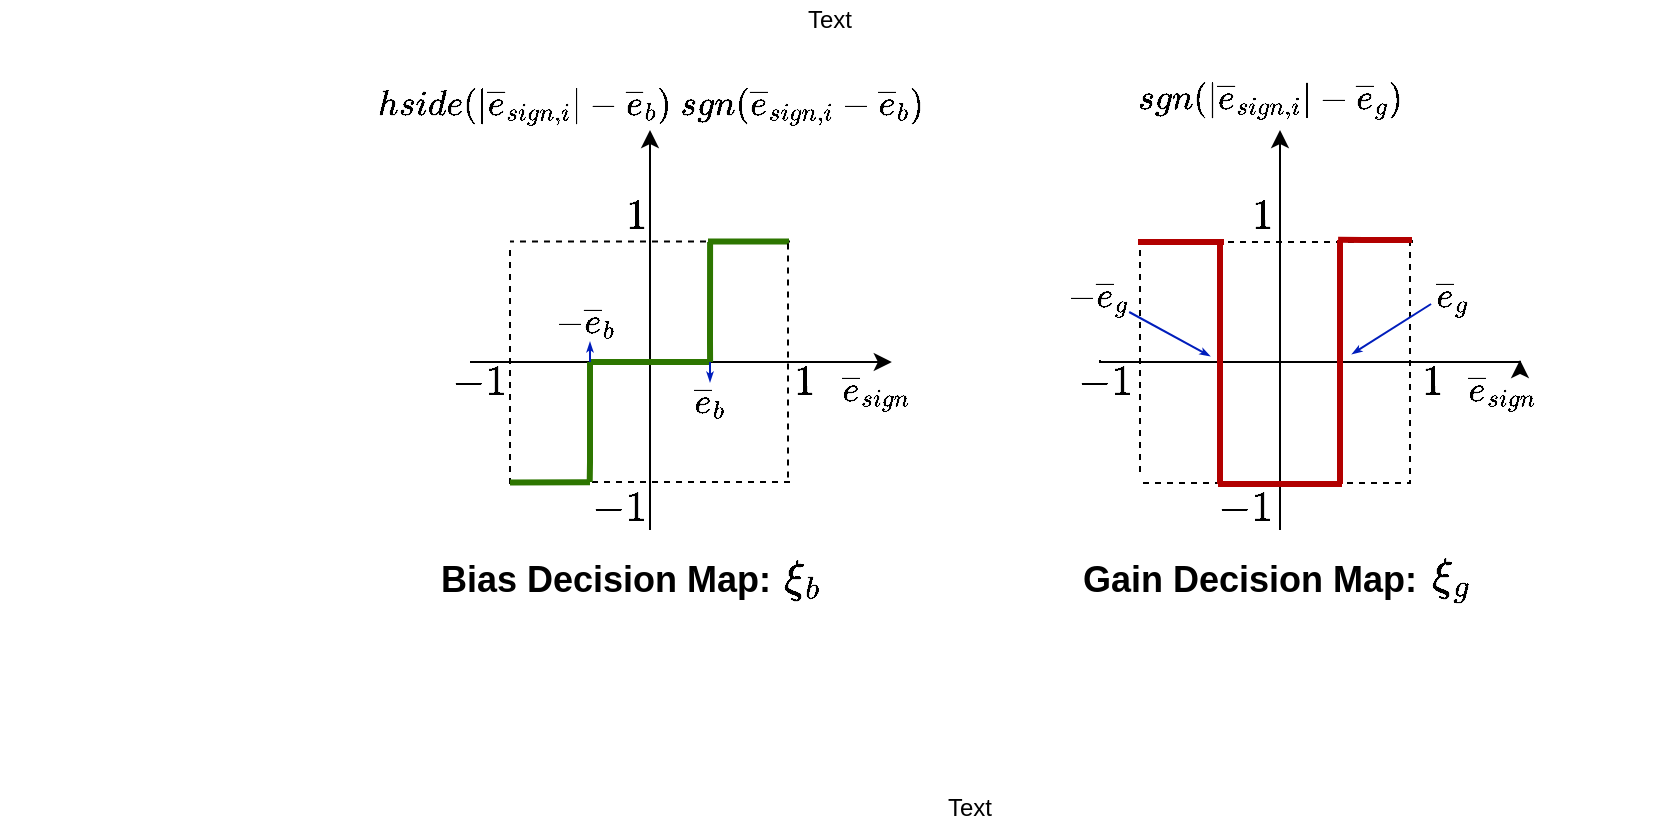 <mxfile pages="1" version="11.2.8" type="device"><diagram id="ks-9izx1eAitVwKT6c3p" name="Page-1"><mxGraphModel dx="1863" dy="388" grid="1" gridSize="10" guides="1" tooltips="1" connect="1" arrows="1" fold="1" page="1" pageScale="1" pageWidth="1169" pageHeight="827" math="1" shadow="0"><root><mxCell id="0"/><mxCell id="1" parent="0"/><mxCell id="andZG47ea16dDcjKuhQ_-35" style="edgeStyle=orthogonalEdgeStyle;rounded=0;html=1;startArrow=none;startFill=0;endArrow=classic;endFill=1;jettySize=auto;orthogonalLoop=1;fillColor=#1ba1e2;strokeColor=#000000;" parent="1" edge="1"><mxGeometry relative="1" as="geometry"><mxPoint x="299" y="117" as="targetPoint"/><mxPoint x="299" y="317" as="sourcePoint"/><Array as="points"><mxPoint x="299" y="163"/></Array></mxGeometry></mxCell><mxCell id="8yise2E9f70XD0ze3Nld-13" style="edgeStyle=orthogonalEdgeStyle;rounded=0;html=1;startArrow=none;startFill=0;endArrow=classic;endFill=1;jettySize=auto;orthogonalLoop=1;fillColor=#1ba1e2;strokeColor=#000000;" parent="1" edge="1"><mxGeometry relative="1" as="geometry"><mxPoint x="419.914" y="233" as="targetPoint"/><mxPoint x="209" y="233" as="sourcePoint"/><Array as="points"><mxPoint x="259" y="233"/><mxPoint x="259" y="233"/></Array></mxGeometry></mxCell><mxCell id="8yise2E9f70XD0ze3Nld-10" style="edgeStyle=orthogonalEdgeStyle;rounded=0;orthogonalLoop=1;jettySize=auto;html=1;fillColor=#f5f5f5;strokeColor=#000000;endArrow=none;endFill=0;startArrow=none;startFill=0;gradientColor=#b3b3b3;dashed=1;" parent="1" edge="1"><mxGeometry relative="1" as="geometry"><mxPoint x="229" y="172.786" as="targetPoint"/><Array as="points"><mxPoint x="249" y="173"/><mxPoint x="249" y="173"/></Array><mxPoint x="369" y="172.786" as="sourcePoint"/></mxGeometry></mxCell><mxCell id="8yise2E9f70XD0ze3Nld-11" style="edgeStyle=orthogonalEdgeStyle;rounded=0;orthogonalLoop=1;jettySize=auto;html=1;fillColor=#f5f5f5;strokeColor=#000000;endArrow=none;endFill=0;startArrow=none;startFill=0;gradientColor=#b3b3b3;dashed=1;" parent="1" edge="1"><mxGeometry relative="1" as="geometry"><mxPoint x="229" y="297" as="targetPoint"/><Array as="points"><mxPoint x="229" y="247"/><mxPoint x="229" y="247"/></Array><mxPoint x="229" y="177" as="sourcePoint"/></mxGeometry></mxCell><mxCell id="8yise2E9f70XD0ze3Nld-9" style="edgeStyle=orthogonalEdgeStyle;rounded=0;orthogonalLoop=1;jettySize=auto;html=1;fillColor=#f5f5f5;strokeColor=#000000;endArrow=none;endFill=0;startArrow=none;startFill=0;gradientColor=#b3b3b3;dashed=1;" parent="1" edge="1"><mxGeometry relative="1" as="geometry"><mxPoint x="228.793" y="293.466" as="targetPoint"/><Array as="points"><mxPoint x="249" y="293.5"/><mxPoint x="249" y="293.5"/></Array><mxPoint x="369" y="293" as="sourcePoint"/></mxGeometry></mxCell><mxCell id="andZG47ea16dDcjKuhQ_-77" style="edgeStyle=orthogonalEdgeStyle;rounded=0;orthogonalLoop=1;jettySize=auto;html=1;fillColor=#60a917;strokeColor=#2D7600;endArrow=none;endFill=0;startArrow=none;startFill=0;strokeWidth=3;" parent="1" edge="1"><mxGeometry relative="1" as="geometry"><mxPoint x="229" y="293" as="targetPoint"/><Array as="points"><mxPoint x="229" y="293"/><mxPoint x="229" y="293"/></Array><mxPoint x="269" y="293.167" as="sourcePoint"/></mxGeometry></mxCell><mxCell id="andZG47ea16dDcjKuhQ_-76" value="&lt;font size=&quot;1&quot;&gt;&lt;b style=&quot;font-size: 15px&quot;&gt;$$\overline{e}_{sign}$$&lt;/b&gt;&lt;/font&gt;" style="text;html=1;strokeColor=none;fillColor=none;align=center;verticalAlign=middle;whiteSpace=wrap;rounded=0;" parent="1" vertex="1"><mxGeometry x="401.533" y="242" width="20" height="12" as="geometry"/></mxCell><mxCell id="andZG47ea16dDcjKuhQ_-120" value="&lt;b&gt;&lt;font style=&quot;font-size: 18px&quot;&gt;Bias Decision Map:&lt;/font&gt;&lt;/b&gt;" style="text;html=1;strokeColor=none;fillColor=none;align=center;verticalAlign=middle;whiteSpace=wrap;rounded=0;" parent="1" vertex="1"><mxGeometry x="192" y="332" width="170" height="20" as="geometry"/></mxCell><mxCell id="8yise2E9f70XD0ze3Nld-2" style="edgeStyle=orthogonalEdgeStyle;rounded=0;orthogonalLoop=1;jettySize=auto;html=1;fillColor=#60a917;strokeColor=#2D7600;endArrow=none;endFill=0;startArrow=none;startFill=0;strokeWidth=3;" parent="1" edge="1"><mxGeometry relative="1" as="geometry"><mxPoint x="268.857" y="293" as="targetPoint"/><Array as="points"><mxPoint x="269" y="283"/></Array><mxPoint x="269" y="233" as="sourcePoint"/></mxGeometry></mxCell><mxCell id="8yise2E9f70XD0ze3Nld-3" style="edgeStyle=orthogonalEdgeStyle;rounded=0;orthogonalLoop=1;jettySize=auto;html=1;fillColor=#60a917;strokeColor=#2D7600;endArrow=none;endFill=0;startArrow=none;startFill=0;strokeWidth=3;" parent="1" edge="1"><mxGeometry relative="1" as="geometry"><mxPoint x="269" y="233" as="targetPoint"/><Array as="points"><mxPoint x="289" y="233"/><mxPoint x="289" y="233"/></Array><mxPoint x="329" y="233" as="sourcePoint"/></mxGeometry></mxCell><mxCell id="8yise2E9f70XD0ze3Nld-5" style="edgeStyle=orthogonalEdgeStyle;rounded=0;orthogonalLoop=1;jettySize=auto;html=1;fillColor=#60a917;strokeColor=#2D7600;endArrow=none;endFill=0;startArrow=none;startFill=0;strokeWidth=3;" parent="1" edge="1"><mxGeometry relative="1" as="geometry"><mxPoint x="329.048" y="232.952" as="targetPoint"/><Array as="points"><mxPoint x="329" y="223"/></Array><mxPoint x="329.048" y="172.952" as="sourcePoint"/></mxGeometry></mxCell><mxCell id="8yise2E9f70XD0ze3Nld-6" style="edgeStyle=orthogonalEdgeStyle;rounded=0;orthogonalLoop=1;jettySize=auto;html=1;fillColor=#60a917;strokeColor=#2D7600;endArrow=none;endFill=0;startArrow=none;startFill=0;strokeWidth=3;" parent="1" edge="1"><mxGeometry relative="1" as="geometry"><mxPoint x="328" y="172.786" as="targetPoint"/><Array as="points"><mxPoint x="349" y="172.5"/><mxPoint x="349" y="172.5"/></Array><mxPoint x="368.5" y="172.786" as="sourcePoint"/></mxGeometry></mxCell><mxCell id="8yise2E9f70XD0ze3Nld-12" style="edgeStyle=orthogonalEdgeStyle;rounded=0;orthogonalLoop=1;jettySize=auto;html=1;fillColor=#f5f5f5;strokeColor=#000000;endArrow=none;endFill=0;startArrow=none;startFill=0;gradientColor=#b3b3b3;dashed=1;" parent="1" edge="1"><mxGeometry relative="1" as="geometry"><mxPoint x="368" y="293.786" as="targetPoint"/><Array as="points"><mxPoint x="368" y="243.5"/><mxPoint x="368" y="243.5"/></Array><mxPoint x="368" y="173.786" as="sourcePoint"/></mxGeometry></mxCell><mxCell id="8yise2E9f70XD0ze3Nld-14" value="&lt;b&gt;&lt;font style=&quot;font-size: 18px&quot;&gt;$$1$$&lt;/font&gt;&lt;/b&gt;" style="text;html=1;strokeColor=none;fillColor=none;align=center;verticalAlign=middle;whiteSpace=wrap;rounded=0;" parent="1" vertex="1"><mxGeometry x="288" y="155" width="8" height="12" as="geometry"/></mxCell><mxCell id="8yise2E9f70XD0ze3Nld-15" value="&lt;b&gt;&lt;font style=&quot;font-size: 18px&quot;&gt;$$1$$&lt;/font&gt;&lt;/b&gt;" style="text;html=1;strokeColor=none;fillColor=none;align=center;verticalAlign=middle;whiteSpace=wrap;rounded=0;" parent="1" vertex="1"><mxGeometry x="373" y="238" width="7" height="12" as="geometry"/></mxCell><mxCell id="8yise2E9f70XD0ze3Nld-18" value="&lt;b&gt;&lt;font style=&quot;font-size: 18px&quot;&gt;$$-1$$&lt;/font&gt;&lt;/b&gt;" style="text;html=1;strokeColor=none;fillColor=none;align=center;verticalAlign=middle;whiteSpace=wrap;rounded=0;" parent="1" vertex="1"><mxGeometry x="280" y="301" width="8" height="12" as="geometry"/></mxCell><mxCell id="8yise2E9f70XD0ze3Nld-19" value="&lt;b&gt;&lt;font style=&quot;font-size: 18px&quot;&gt;$$-1$$&lt;/font&gt;&lt;/b&gt;" style="text;html=1;strokeColor=none;fillColor=none;align=center;verticalAlign=middle;whiteSpace=wrap;rounded=0;" parent="1" vertex="1"><mxGeometry x="210.167" y="238" width="8" height="12" as="geometry"/></mxCell><mxCell id="8yise2E9f70XD0ze3Nld-23" value="&lt;font size=&quot;1&quot;&gt;&lt;b style=&quot;font-size: 15px&quot;&gt;$$- \overline{e}_{b}$$&lt;/b&gt;&lt;/font&gt;" style="text;html=1;strokeColor=none;fillColor=none;align=center;verticalAlign=middle;whiteSpace=wrap;rounded=0;" parent="1" vertex="1"><mxGeometry x="257.033" y="207" width="20" height="12" as="geometry"/></mxCell><mxCell id="8yise2E9f70XD0ze3Nld-24" style="edgeStyle=orthogonalEdgeStyle;rounded=0;html=1;startArrow=none;startFill=0;endArrow=classicThin;endFill=1;jettySize=auto;orthogonalLoop=1;fillColor=#0050ef;strokeColor=#001DBC;jumpSize=6;startSize=6;endSize=2;" parent="1" edge="1"><mxGeometry relative="1" as="geometry"><mxPoint x="269" y="223" as="targetPoint"/><mxPoint x="269" y="233" as="sourcePoint"/><Array as="points"><mxPoint x="269" y="223"/><mxPoint x="269" y="223"/></Array></mxGeometry></mxCell><mxCell id="8yise2E9f70XD0ze3Nld-25" style="edgeStyle=orthogonalEdgeStyle;rounded=0;html=1;startArrow=none;startFill=0;endArrow=classicThin;endFill=1;jettySize=auto;orthogonalLoop=1;fillColor=#0050ef;strokeColor=#001DBC;jumpSize=6;startSize=6;endSize=2;" parent="1" edge="1"><mxGeometry relative="1" as="geometry"><mxPoint x="329" y="243" as="targetPoint"/><mxPoint x="329" y="233" as="sourcePoint"/><Array as="points"><mxPoint x="329" y="236"/><mxPoint x="329" y="236"/></Array></mxGeometry></mxCell><mxCell id="8yise2E9f70XD0ze3Nld-26" value="&lt;font size=&quot;1&quot;&gt;&lt;b style=&quot;font-size: 15px&quot;&gt;$$\overline{e}_{b}$$&lt;/b&gt;&lt;/font&gt;" style="text;html=1;strokeColor=none;fillColor=none;align=center;verticalAlign=middle;whiteSpace=wrap;rounded=0;" parent="1" vertex="1"><mxGeometry x="319.033" y="247" width="20" height="12" as="geometry"/></mxCell><mxCell id="8yise2E9f70XD0ze3Nld-32" value="&lt;b style=&quot;font-size: 15px ; text-align: left ; white-space: nowrap ; line-height: 0px&quot;&gt;$$hside(|\overline{e}_{sign, i}| - \overline{e}_b) \ sgn(\overline{e}_{sign,i} - \overline{e}_b)$$&lt;/b&gt;" style="text;html=1;strokeColor=none;fillColor=none;align=center;verticalAlign=middle;whiteSpace=wrap;rounded=0;" parent="1" vertex="1"><mxGeometry x="160" y="99" width="279" height="12" as="geometry"/></mxCell><mxCell id="8yise2E9f70XD0ze3Nld-33" style="edgeStyle=orthogonalEdgeStyle;rounded=0;html=1;startArrow=none;startFill=0;endArrow=classic;endFill=1;jettySize=auto;orthogonalLoop=1;fillColor=#1ba1e2;strokeColor=#000000;" parent="1" edge="1"><mxGeometry relative="1" as="geometry"><mxPoint x="614" y="117" as="targetPoint"/><mxPoint x="614" y="317" as="sourcePoint"/><Array as="points"><mxPoint x="614" y="136"/><mxPoint x="614" y="136"/></Array></mxGeometry></mxCell><mxCell id="8yise2E9f70XD0ze3Nld-34" style="edgeStyle=orthogonalEdgeStyle;rounded=0;html=1;startArrow=none;startFill=0;endArrow=classic;endFill=1;jettySize=auto;orthogonalLoop=1;fillColor=#1ba1e2;strokeColor=#000000;" parent="1" edge="1"><mxGeometry relative="1" as="geometry"><mxPoint x="734" y="232" as="targetPoint"/><mxPoint x="524" y="232" as="sourcePoint"/><Array as="points"><mxPoint x="572" y="233"/><mxPoint x="572" y="233"/></Array></mxGeometry></mxCell><mxCell id="8yise2E9f70XD0ze3Nld-35" style="edgeStyle=orthogonalEdgeStyle;rounded=0;orthogonalLoop=1;jettySize=auto;html=1;fillColor=#f5f5f5;strokeColor=#000000;endArrow=none;endFill=0;startArrow=none;startFill=0;gradientColor=#b3b3b3;dashed=1;" parent="1" edge="1"><mxGeometry relative="1" as="geometry"><mxPoint x="544" y="172" as="targetPoint"/><Array as="points"><mxPoint x="562" y="173"/><mxPoint x="562" y="173"/></Array><mxPoint x="680" y="172" as="sourcePoint"/></mxGeometry></mxCell><mxCell id="8yise2E9f70XD0ze3Nld-36" style="edgeStyle=orthogonalEdgeStyle;rounded=0;orthogonalLoop=1;jettySize=auto;html=1;fillColor=#f5f5f5;strokeColor=#000000;endArrow=none;endFill=0;startArrow=none;startFill=0;gradientColor=#b3b3b3;dashed=1;" parent="1" edge="1"><mxGeometry relative="1" as="geometry"><mxPoint x="544" y="290" as="targetPoint"/><Array as="points"><mxPoint x="544" y="247"/><mxPoint x="544" y="247"/></Array><mxPoint x="544" y="177" as="sourcePoint"/></mxGeometry></mxCell><mxCell id="8yise2E9f70XD0ze3Nld-37" style="edgeStyle=orthogonalEdgeStyle;rounded=0;orthogonalLoop=1;jettySize=auto;html=1;fillColor=#f5f5f5;strokeColor=#000000;endArrow=none;endFill=0;startArrow=none;startFill=0;gradientColor=#b3b3b3;dashed=1;" parent="1" edge="1"><mxGeometry relative="1" as="geometry"><mxPoint x="544" y="292" as="targetPoint"/><Array as="points"><mxPoint x="561" y="293.5"/><mxPoint x="561" y="293.5"/></Array><mxPoint x="679" y="292" as="sourcePoint"/></mxGeometry></mxCell><mxCell id="8yise2E9f70XD0ze3Nld-38" style="edgeStyle=orthogonalEdgeStyle;rounded=0;orthogonalLoop=1;jettySize=auto;html=1;fillColor=#e51400;strokeColor=#B20000;endArrow=none;endFill=0;startArrow=none;startFill=0;strokeWidth=3;" parent="1" edge="1"><mxGeometry relative="1" as="geometry"><mxPoint x="543" y="173" as="targetPoint"/><Array as="points"><mxPoint x="556" y="173"/><mxPoint x="556" y="173"/></Array><mxPoint x="586" y="173" as="sourcePoint"/></mxGeometry></mxCell><mxCell id="8yise2E9f70XD0ze3Nld-39" value="&lt;font size=&quot;1&quot;&gt;&lt;b style=&quot;font-size: 15px&quot;&gt;$$\overline{e}_{sign}$$&lt;/b&gt;&lt;/font&gt;" style="text;html=1;strokeColor=none;fillColor=none;align=center;verticalAlign=middle;whiteSpace=wrap;rounded=0;" parent="1" vertex="1"><mxGeometry x="714.533" y="242" width="20" height="12" as="geometry"/></mxCell><mxCell id="8yise2E9f70XD0ze3Nld-40" value="&lt;b&gt;&lt;font style=&quot;font-size: 18px&quot;&gt;Gain Decision Map:&lt;/font&gt;&lt;/b&gt;" style="text;html=1;strokeColor=none;fillColor=none;align=center;verticalAlign=middle;whiteSpace=wrap;rounded=0;" parent="1" vertex="1"><mxGeometry x="511" y="332" width="176" height="20" as="geometry"/></mxCell><mxCell id="8yise2E9f70XD0ze3Nld-41" style="edgeStyle=orthogonalEdgeStyle;rounded=0;orthogonalLoop=1;jettySize=auto;html=1;fillColor=#e51400;strokeColor=#B20000;endArrow=none;endFill=0;startArrow=none;startFill=0;strokeWidth=3;" parent="1" edge="1"><mxGeometry relative="1" as="geometry"><mxPoint x="584" y="294" as="targetPoint"/><Array as="points"><mxPoint x="584" y="285"/><mxPoint x="584" y="285"/></Array><mxPoint x="584" y="173" as="sourcePoint"/></mxGeometry></mxCell><mxCell id="8yise2E9f70XD0ze3Nld-43" style="edgeStyle=orthogonalEdgeStyle;rounded=0;orthogonalLoop=1;jettySize=auto;html=1;fillColor=#e51400;strokeColor=#B20000;endArrow=none;endFill=0;startArrow=none;startFill=0;strokeWidth=3;" parent="1" edge="1"><mxGeometry relative="1" as="geometry"><mxPoint x="644" y="294" as="targetPoint"/><Array as="points"><mxPoint x="644" y="223"/><mxPoint x="644" y="223"/></Array><mxPoint x="644" y="172" as="sourcePoint"/></mxGeometry></mxCell><mxCell id="8yise2E9f70XD0ze3Nld-45" style="edgeStyle=orthogonalEdgeStyle;rounded=0;orthogonalLoop=1;jettySize=auto;html=1;fillColor=#f5f5f5;strokeColor=#000000;endArrow=none;endFill=0;startArrow=none;startFill=0;gradientColor=#b3b3b3;dashed=1;" parent="1" edge="1"><mxGeometry relative="1" as="geometry"><mxPoint x="679" y="292" as="targetPoint"/><Array as="points"><mxPoint x="679" y="243"/><mxPoint x="679" y="243"/></Array><mxPoint x="679" y="172" as="sourcePoint"/></mxGeometry></mxCell><mxCell id="8yise2E9f70XD0ze3Nld-46" value="&lt;b&gt;&lt;font style=&quot;font-size: 18px&quot;&gt;$$1$$&lt;/font&gt;&lt;/b&gt;" style="text;html=1;strokeColor=none;fillColor=none;align=center;verticalAlign=middle;whiteSpace=wrap;rounded=0;" parent="1" vertex="1"><mxGeometry x="601" y="155" width="8" height="12" as="geometry"/></mxCell><mxCell id="8yise2E9f70XD0ze3Nld-47" value="&lt;b&gt;&lt;font style=&quot;font-size: 18px&quot;&gt;$$1$$&lt;/font&gt;&lt;/b&gt;" style="text;html=1;strokeColor=none;fillColor=none;align=center;verticalAlign=middle;whiteSpace=wrap;rounded=0;" parent="1" vertex="1"><mxGeometry x="687" y="238" width="7" height="12" as="geometry"/></mxCell><mxCell id="8yise2E9f70XD0ze3Nld-48" value="&lt;b&gt;&lt;font style=&quot;font-size: 18px&quot;&gt;$$-1$$&lt;/font&gt;&lt;/b&gt;" style="text;html=1;strokeColor=none;fillColor=none;align=center;verticalAlign=middle;whiteSpace=wrap;rounded=0;" parent="1" vertex="1"><mxGeometry x="593" y="301" width="8" height="12" as="geometry"/></mxCell><mxCell id="8yise2E9f70XD0ze3Nld-49" value="&lt;b&gt;&lt;font style=&quot;font-size: 18px&quot;&gt;$$-1$$&lt;/font&gt;&lt;/b&gt;" style="text;html=1;strokeColor=none;fillColor=none;align=center;verticalAlign=middle;whiteSpace=wrap;rounded=0;" parent="1" vertex="1"><mxGeometry x="523.167" y="238" width="8" height="12" as="geometry"/></mxCell><mxCell id="8yise2E9f70XD0ze3Nld-50" value="&lt;font size=&quot;1&quot;&gt;&lt;b style=&quot;font-size: 15px&quot;&gt;$$- \overline{e}_{g}$$&lt;/b&gt;&lt;/font&gt;" style="text;html=1;strokeColor=none;fillColor=none;align=center;verticalAlign=middle;whiteSpace=wrap;rounded=0;" parent="1" vertex="1"><mxGeometry x="512.587" y="195" width="20" height="12" as="geometry"/></mxCell><mxCell id="8yise2E9f70XD0ze3Nld-51" style="rounded=0;html=1;startArrow=none;startFill=0;endArrow=classicThin;endFill=1;jettySize=auto;orthogonalLoop=1;fillColor=#0050ef;strokeColor=#001DBC;jumpSize=6;startSize=6;endSize=2;exitX=1;exitY=0.75;exitDx=0;exitDy=0;" parent="1" edge="1"><mxGeometry relative="1" as="geometry"><mxPoint x="579" y="230" as="targetPoint"/><mxPoint x="538.587" y="208" as="sourcePoint"/></mxGeometry></mxCell><mxCell id="8yise2E9f70XD0ze3Nld-53" value="&lt;font size=&quot;1&quot;&gt;&lt;b style=&quot;font-size: 15px&quot;&gt;$$\overline{e}_{g}$$&lt;/b&gt;&lt;/font&gt;" style="text;html=1;strokeColor=none;fillColor=none;align=center;verticalAlign=middle;whiteSpace=wrap;rounded=0;" parent="1" vertex="1"><mxGeometry x="689.533" y="195" width="20" height="12" as="geometry"/></mxCell><mxCell id="8yise2E9f70XD0ze3Nld-54" value="&lt;b style=&quot;font-size: 15px ; text-align: left ; white-space: nowrap ; line-height: 0px&quot;&gt;$$sgn(|\overline{e}_{sign,i}| - \overline{e}_g)$$&lt;/b&gt;" style="text;html=1;strokeColor=none;fillColor=none;align=center;verticalAlign=middle;whiteSpace=wrap;rounded=0;" parent="1" vertex="1"><mxGeometry x="537" y="96" width="144" height="12" as="geometry"/></mxCell><mxCell id="8yise2E9f70XD0ze3Nld-55" style="edgeStyle=orthogonalEdgeStyle;rounded=0;orthogonalLoop=1;jettySize=auto;html=1;fillColor=#e51400;strokeColor=#B20000;endArrow=none;endFill=0;startArrow=none;startFill=0;strokeWidth=3;" parent="1" edge="1"><mxGeometry relative="1" as="geometry"><mxPoint x="583" y="294" as="targetPoint"/><Array as="points"><mxPoint x="610.5" y="294"/><mxPoint x="610.5" y="294"/></Array><mxPoint x="645" y="294" as="sourcePoint"/></mxGeometry></mxCell><mxCell id="8yise2E9f70XD0ze3Nld-56" style="rounded=0;html=1;startArrow=none;startFill=0;endArrow=classicThin;endFill=1;jettySize=auto;orthogonalLoop=1;fillColor=#0050ef;strokeColor=#001DBC;jumpSize=6;startSize=6;endSize=2;exitX=0;exitY=0.75;exitDx=0;exitDy=0;" parent="1" source="8yise2E9f70XD0ze3Nld-53" edge="1"><mxGeometry relative="1" as="geometry"><mxPoint x="650" y="229" as="targetPoint"/><mxPoint x="686.533" y="197" as="sourcePoint"/></mxGeometry></mxCell><mxCell id="8yise2E9f70XD0ze3Nld-57" value="Text" style="text;html=1;resizable=0;points=[];autosize=1;align=left;verticalAlign=top;spacingTop=-4;" parent="1" vertex="1"><mxGeometry x="376" y="52" width="40" height="20" as="geometry"/></mxCell><mxCell id="8yise2E9f70XD0ze3Nld-58" value="Text" style="text;html=1;resizable=0;points=[];autosize=1;align=left;verticalAlign=top;spacingTop=-4;" parent="1" vertex="1"><mxGeometry x="446" y="446" width="40" height="20" as="geometry"/></mxCell><mxCell id="8yise2E9f70XD0ze3Nld-59" style="edgeStyle=orthogonalEdgeStyle;rounded=0;orthogonalLoop=1;jettySize=auto;html=1;fillColor=#e51400;strokeColor=#B20000;endArrow=none;endFill=0;startArrow=none;startFill=0;strokeWidth=3;" parent="1" edge="1"><mxGeometry relative="1" as="geometry"><mxPoint x="643.056" y="171.889" as="targetPoint"/><Array as="points"><mxPoint x="656" y="172"/><mxPoint x="656" y="172"/></Array><mxPoint x="680" y="172" as="sourcePoint"/></mxGeometry></mxCell><mxCell id="wJlblkF2KI8-oY9qWssM-2" value="&lt;b style=&quot;text-align: left ; white-space: nowrap ; line-height: 0px&quot;&gt;&lt;font style=&quot;font-size: 19px&quot;&gt;$$\xi_b$$&lt;/font&gt;&lt;/b&gt;" style="text;html=1;strokeColor=none;fillColor=none;align=center;verticalAlign=middle;whiteSpace=wrap;rounded=0;" vertex="1" parent="1"><mxGeometry x="365" y="336" width="20" height="12" as="geometry"/></mxCell><mxCell id="wJlblkF2KI8-oY9qWssM-3" value="&lt;b style=&quot;text-align: left ; white-space: nowrap ; line-height: 0px&quot;&gt;&lt;font style=&quot;font-size: 19px&quot;&gt;$$\xi_g$$&lt;/font&gt;&lt;/b&gt;" style="text;html=1;strokeColor=none;fillColor=none;align=center;verticalAlign=middle;whiteSpace=wrap;rounded=0;" vertex="1" parent="1"><mxGeometry x="689.5" y="336" width="20" height="12" as="geometry"/></mxCell></root></mxGraphModel></diagram></mxfile>